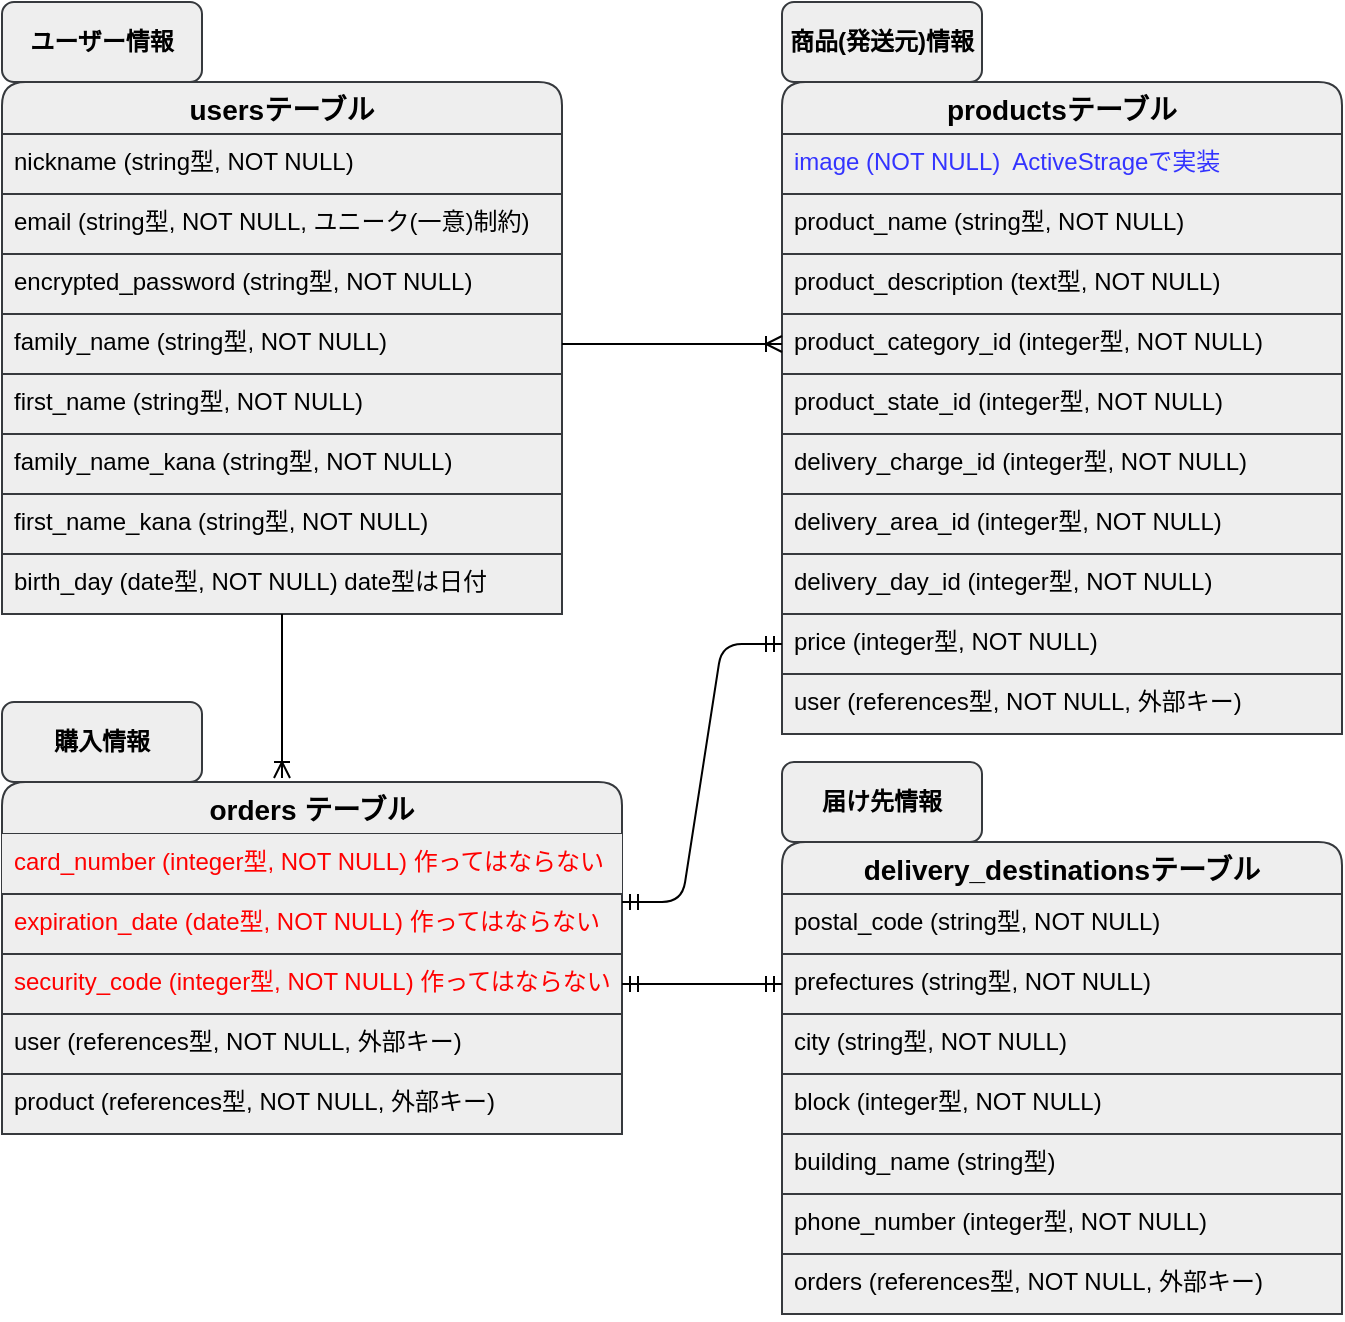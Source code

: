 <mxfile>
    <diagram id="iK9eycRJPg6SYrZd0W95" name="ページ１">
        <mxGraphModel dx="833" dy="555" grid="1" gridSize="10" guides="1" tooltips="1" connect="1" arrows="1" fold="1" page="1" pageScale="1" pageWidth="827" pageHeight="1169" math="0" shadow="0">
            <root>
                <mxCell id="VafTBtpye_XPdqLhDcZI-0"/>
                <mxCell id="VafTBtpye_XPdqLhDcZI-1" parent="VafTBtpye_XPdqLhDcZI-0"/>
                <mxCell id="drJjomzJPlkLiz0vsGmV-22" value="usersテーブル" style="swimlane;fontStyle=1;childLayout=stackLayout;horizontal=1;startSize=26;horizontalStack=0;resizeParent=1;resizeParentMax=0;resizeLast=0;collapsible=1;marginBottom=0;align=center;fontSize=14;rounded=1;labelBackgroundColor=none;fillColor=#eeeeee;strokeColor=#36393d;fontColor=#000000;" parent="VafTBtpye_XPdqLhDcZI-1" vertex="1">
                    <mxGeometry x="30" y="80" width="280" height="266" as="geometry"/>
                </mxCell>
                <mxCell id="drJjomzJPlkLiz0vsGmV-23" value="nickname (string型, NOT NULL)" style="text;strokeColor=#36393d;fillColor=#eeeeee;spacingLeft=4;spacingRight=4;overflow=hidden;rotatable=0;points=[[0,0.5],[1,0.5]];portConstraint=eastwest;fontSize=12;labelBackgroundColor=none;fontColor=#000000;" parent="drJjomzJPlkLiz0vsGmV-22" vertex="1">
                    <mxGeometry y="26" width="280" height="30" as="geometry"/>
                </mxCell>
                <mxCell id="drJjomzJPlkLiz0vsGmV-24" value="email (string型, NOT NULL, ユニーク(一意)制約)" style="text;strokeColor=#36393d;fillColor=#eeeeee;spacingLeft=4;spacingRight=4;overflow=hidden;rotatable=0;points=[[0,0.5],[1,0.5]];portConstraint=eastwest;fontSize=12;fontColor=#000000;" parent="drJjomzJPlkLiz0vsGmV-22" vertex="1">
                    <mxGeometry y="56" width="280" height="30" as="geometry"/>
                </mxCell>
                <mxCell id="drJjomzJPlkLiz0vsGmV-26" value="encrypted_password (string型, NOT NULL)" style="text;strokeColor=#36393d;fillColor=#eeeeee;spacingLeft=4;spacingRight=4;overflow=hidden;rotatable=0;points=[[0,0.5],[1,0.5]];portConstraint=eastwest;fontSize=12;fontColor=#000000;" parent="drJjomzJPlkLiz0vsGmV-22" vertex="1">
                    <mxGeometry y="86" width="280" height="30" as="geometry"/>
                </mxCell>
                <mxCell id="drJjomzJPlkLiz0vsGmV-29" value="family_name (string型, NOT NULL)" style="text;strokeColor=#36393d;fillColor=#eeeeee;spacingLeft=4;spacingRight=4;overflow=hidden;rotatable=0;points=[[0,0.5],[1,0.5]];portConstraint=eastwest;fontSize=12;fontColor=#000000;" parent="drJjomzJPlkLiz0vsGmV-22" vertex="1">
                    <mxGeometry y="116" width="280" height="30" as="geometry"/>
                </mxCell>
                <mxCell id="drJjomzJPlkLiz0vsGmV-30" value="first_name (string型, NOT NULL)" style="text;strokeColor=#36393d;fillColor=#eeeeee;spacingLeft=4;spacingRight=4;overflow=hidden;rotatable=0;points=[[0,0.5],[1,0.5]];portConstraint=eastwest;fontSize=12;fontColor=#000000;" parent="drJjomzJPlkLiz0vsGmV-22" vertex="1">
                    <mxGeometry y="146" width="280" height="30" as="geometry"/>
                </mxCell>
                <mxCell id="drJjomzJPlkLiz0vsGmV-40" value="family_name_kana (string型, NOT NULL)" style="text;strokeColor=#36393d;fillColor=#eeeeee;spacingLeft=4;spacingRight=4;overflow=hidden;rotatable=0;points=[[0,0.5],[1,0.5]];portConstraint=eastwest;fontSize=12;fontColor=#000000;" parent="drJjomzJPlkLiz0vsGmV-22" vertex="1">
                    <mxGeometry y="176" width="280" height="30" as="geometry"/>
                </mxCell>
                <mxCell id="drJjomzJPlkLiz0vsGmV-31" value="first_name_kana (string型, NOT NULL)" style="text;strokeColor=#36393d;fillColor=#eeeeee;spacingLeft=4;spacingRight=4;overflow=hidden;rotatable=0;points=[[0,0.5],[1,0.5]];portConstraint=eastwest;fontSize=12;fontColor=#000000;" parent="drJjomzJPlkLiz0vsGmV-22" vertex="1">
                    <mxGeometry y="206" width="280" height="30" as="geometry"/>
                </mxCell>
                <mxCell id="drJjomzJPlkLiz0vsGmV-41" value="birth_day (date型, NOT NULL) date型は日付" style="text;strokeColor=#36393d;fillColor=#eeeeee;spacingLeft=4;spacingRight=4;overflow=hidden;rotatable=0;points=[[0,0.5],[1,0.5]];portConstraint=eastwest;fontSize=12;fontColor=#000000;glass=0;" parent="drJjomzJPlkLiz0vsGmV-22" vertex="1">
                    <mxGeometry y="236" width="280" height="30" as="geometry"/>
                </mxCell>
                <mxCell id="drJjomzJPlkLiz0vsGmV-43" style="edgeStyle=orthogonalEdgeStyle;rounded=0;orthogonalLoop=1;jettySize=auto;html=1;exitX=1;exitY=0.5;exitDx=0;exitDy=0;" parent="drJjomzJPlkLiz0vsGmV-22" source="drJjomzJPlkLiz0vsGmV-29" target="drJjomzJPlkLiz0vsGmV-29" edge="1">
                    <mxGeometry relative="1" as="geometry"/>
                </mxCell>
                <mxCell id="drJjomzJPlkLiz0vsGmV-46" value="productsテーブル" style="swimlane;fontStyle=1;childLayout=stackLayout;horizontal=1;startSize=26;horizontalStack=0;resizeParent=1;resizeParentMax=0;resizeLast=0;collapsible=1;marginBottom=0;align=center;fontSize=14;rounded=1;labelBackgroundColor=none;fillColor=#eeeeee;strokeColor=#36393d;fontColor=#000000;" parent="VafTBtpye_XPdqLhDcZI-1" vertex="1">
                    <mxGeometry x="420" y="80" width="280" height="326" as="geometry"/>
                </mxCell>
                <mxCell id="drJjomzJPlkLiz0vsGmV-47" value="image (NOT NULL)  ActiveStrageで実装" style="text;strokeColor=#36393d;fillColor=#eeeeee;spacingLeft=4;spacingRight=4;overflow=hidden;rotatable=0;points=[[0,0.5],[1,0.5]];portConstraint=eastwest;fontSize=12;fontColor=#3333FF;" parent="drJjomzJPlkLiz0vsGmV-46" vertex="1">
                    <mxGeometry y="26" width="280" height="30" as="geometry"/>
                </mxCell>
                <mxCell id="drJjomzJPlkLiz0vsGmV-48" value="product_name (string型, NOT NULL)" style="text;strokeColor=#36393d;fillColor=#eeeeee;spacingLeft=4;spacingRight=4;overflow=hidden;rotatable=0;points=[[0,0.5],[1,0.5]];portConstraint=eastwest;fontSize=12;fontColor=#000000;" parent="drJjomzJPlkLiz0vsGmV-46" vertex="1">
                    <mxGeometry y="56" width="280" height="30" as="geometry"/>
                </mxCell>
                <mxCell id="drJjomzJPlkLiz0vsGmV-49" value="product_description (text型, NOT NULL)" style="text;strokeColor=#36393d;fillColor=#eeeeee;spacingLeft=4;spacingRight=4;overflow=hidden;rotatable=0;points=[[0,0.5],[1,0.5]];portConstraint=eastwest;fontSize=12;fontColor=#000000;" parent="drJjomzJPlkLiz0vsGmV-46" vertex="1">
                    <mxGeometry y="86" width="280" height="30" as="geometry"/>
                </mxCell>
                <mxCell id="drJjomzJPlkLiz0vsGmV-50" value="product_category_id (integer型, NOT NULL)" style="text;strokeColor=#36393d;fillColor=#eeeeee;spacingLeft=4;spacingRight=4;overflow=hidden;rotatable=0;points=[[0,0.5],[1,0.5]];portConstraint=eastwest;fontSize=12;labelBackgroundColor=none;fontColor=#000000;" parent="drJjomzJPlkLiz0vsGmV-46" vertex="1">
                    <mxGeometry y="116" width="280" height="30" as="geometry"/>
                </mxCell>
                <mxCell id="drJjomzJPlkLiz0vsGmV-51" value="product_state_id (integer型, NOT NULL)" style="text;strokeColor=#36393d;fillColor=#eeeeee;spacingLeft=4;spacingRight=4;overflow=hidden;rotatable=0;points=[[0,0.5],[1,0.5]];portConstraint=eastwest;fontSize=12;labelBackgroundColor=none;fontColor=#000000;" parent="drJjomzJPlkLiz0vsGmV-46" vertex="1">
                    <mxGeometry y="146" width="280" height="30" as="geometry"/>
                </mxCell>
                <mxCell id="drJjomzJPlkLiz0vsGmV-53" value="delivery_charge_id (integer型, NOT NULL)" style="text;strokeColor=#36393d;fillColor=#eeeeee;spacingLeft=4;spacingRight=4;overflow=hidden;rotatable=0;points=[[0,0.5],[1,0.5]];portConstraint=eastwest;fontSize=12;fontColor=#000000;" parent="drJjomzJPlkLiz0vsGmV-46" vertex="1">
                    <mxGeometry y="176" width="280" height="30" as="geometry"/>
                </mxCell>
                <mxCell id="drJjomzJPlkLiz0vsGmV-52" value="delivery_area_id (integer型, NOT NULL)" style="text;strokeColor=#36393d;fillColor=#eeeeee;spacingLeft=4;spacingRight=4;overflow=hidden;rotatable=0;points=[[0,0.5],[1,0.5]];portConstraint=eastwest;fontSize=12;fontColor=#000000;" parent="drJjomzJPlkLiz0vsGmV-46" vertex="1">
                    <mxGeometry y="206" width="280" height="30" as="geometry"/>
                </mxCell>
                <mxCell id="drJjomzJPlkLiz0vsGmV-54" value="delivery_day_id (integer型, NOT NULL)" style="text;strokeColor=#36393d;fillColor=#eeeeee;spacingLeft=4;spacingRight=4;overflow=hidden;rotatable=0;points=[[0,0.5],[1,0.5]];portConstraint=eastwest;fontSize=12;fontColor=#000000;" parent="drJjomzJPlkLiz0vsGmV-46" vertex="1">
                    <mxGeometry y="236" width="280" height="30" as="geometry"/>
                </mxCell>
                <mxCell id="drJjomzJPlkLiz0vsGmV-55" value="price (integer型, NOT NULL)" style="text;strokeColor=#36393d;fillColor=#eeeeee;spacingLeft=4;spacingRight=4;overflow=hidden;rotatable=0;points=[[0,0.5],[1,0.5]];portConstraint=eastwest;fontSize=12;fontColor=#000000;" parent="drJjomzJPlkLiz0vsGmV-46" vertex="1">
                    <mxGeometry y="266" width="280" height="30" as="geometry"/>
                </mxCell>
                <mxCell id="drJjomzJPlkLiz0vsGmV-58" value="user (references型, NOT NULL, 外部キー)" style="text;strokeColor=#36393d;fillColor=#eeeeee;spacingLeft=4;spacingRight=4;overflow=hidden;rotatable=0;points=[[0,0.5],[1,0.5]];portConstraint=eastwest;fontSize=12;fontColor=#000000;" parent="drJjomzJPlkLiz0vsGmV-46" vertex="1">
                    <mxGeometry y="296" width="280" height="30" as="geometry"/>
                </mxCell>
                <mxCell id="drJjomzJPlkLiz0vsGmV-59" value="orders テーブル" style="swimlane;fontStyle=1;childLayout=stackLayout;horizontal=1;startSize=26;horizontalStack=0;resizeParent=1;resizeParentMax=0;resizeLast=0;collapsible=1;marginBottom=0;align=center;fontSize=14;rounded=1;labelBackgroundColor=none;fillColor=#eeeeee;strokeColor=#36393d;fontColor=#000000;" parent="VafTBtpye_XPdqLhDcZI-1" vertex="1">
                    <mxGeometry x="30" y="430" width="310" height="176" as="geometry"/>
                </mxCell>
                <mxCell id="drJjomzJPlkLiz0vsGmV-60" value="card_number (integer型, NOT NULL) 作ってはならない" style="text;fillColor=#eeeeee;spacingLeft=4;spacingRight=4;overflow=hidden;rotatable=0;points=[[0,0.5],[1,0.5]];portConstraint=eastwest;fontSize=12;labelBorderColor=none;fontColor=#FF0000;" parent="drJjomzJPlkLiz0vsGmV-59" vertex="1">
                    <mxGeometry y="26" width="310" height="30" as="geometry"/>
                </mxCell>
                <mxCell id="drJjomzJPlkLiz0vsGmV-61" value="expiration_date (date型, NOT NULL) 作ってはならない" style="text;strokeColor=#36393d;fillColor=#eeeeee;spacingLeft=4;spacingRight=4;overflow=hidden;rotatable=0;points=[[0,0.5],[1,0.5]];portConstraint=eastwest;fontSize=12;fontColor=#FF0000;" parent="drJjomzJPlkLiz0vsGmV-59" vertex="1">
                    <mxGeometry y="56" width="310" height="30" as="geometry"/>
                </mxCell>
                <mxCell id="drJjomzJPlkLiz0vsGmV-62" value="security_code (integer型, NOT NULL) 作ってはならない" style="text;strokeColor=#36393d;fillColor=#eeeeee;spacingLeft=4;spacingRight=4;overflow=hidden;rotatable=0;points=[[0,0.5],[1,0.5]];portConstraint=eastwest;fontSize=12;fontColor=#FF0000;" parent="drJjomzJPlkLiz0vsGmV-59" vertex="1">
                    <mxGeometry y="86" width="310" height="30" as="geometry"/>
                </mxCell>
                <mxCell id="drJjomzJPlkLiz0vsGmV-64" value="user (references型, NOT NULL, 外部キー)" style="text;strokeColor=#36393d;fillColor=#eeeeee;spacingLeft=4;spacingRight=4;overflow=hidden;rotatable=0;points=[[0,0.5],[1,0.5]];portConstraint=eastwest;fontSize=12;fontColor=#000000;" parent="drJjomzJPlkLiz0vsGmV-59" vertex="1">
                    <mxGeometry y="116" width="310" height="30" as="geometry"/>
                </mxCell>
                <mxCell id="drJjomzJPlkLiz0vsGmV-65" style="edgeStyle=orthogonalEdgeStyle;rounded=0;orthogonalLoop=1;jettySize=auto;html=1;exitX=1;exitY=0.5;exitDx=0;exitDy=0;" parent="drJjomzJPlkLiz0vsGmV-59" source="drJjomzJPlkLiz0vsGmV-61" target="drJjomzJPlkLiz0vsGmV-61" edge="1">
                    <mxGeometry relative="1" as="geometry"/>
                </mxCell>
                <mxCell id="drJjomzJPlkLiz0vsGmV-101" value="product (references型, NOT NULL, 外部キー)" style="text;strokeColor=#36393d;fillColor=#eeeeee;spacingLeft=4;spacingRight=4;overflow=hidden;rotatable=0;points=[[0,0.5],[1,0.5]];portConstraint=eastwest;fontSize=12;fontColor=#000000;" parent="drJjomzJPlkLiz0vsGmV-59" vertex="1">
                    <mxGeometry y="146" width="310" height="30" as="geometry"/>
                </mxCell>
                <mxCell id="drJjomzJPlkLiz0vsGmV-66" value="delivery_destinationsテーブル" style="swimlane;fontStyle=1;childLayout=stackLayout;horizontal=1;startSize=26;horizontalStack=0;resizeParent=1;resizeParentMax=0;resizeLast=0;collapsible=1;marginBottom=0;align=center;fontSize=14;rounded=1;labelBackgroundColor=none;fillColor=#eeeeee;strokeColor=#36393d;fontColor=#000000;" parent="VafTBtpye_XPdqLhDcZI-1" vertex="1">
                    <mxGeometry x="420" y="460" width="280" height="236" as="geometry"/>
                </mxCell>
                <mxCell id="drJjomzJPlkLiz0vsGmV-67" value="postal_code (string型, NOT NULL)" style="text;strokeColor=#36393d;fillColor=#eeeeee;spacingLeft=4;spacingRight=4;overflow=hidden;rotatable=0;points=[[0,0.5],[1,0.5]];portConstraint=eastwest;fontSize=12;fontColor=#000000;" parent="drJjomzJPlkLiz0vsGmV-66" vertex="1">
                    <mxGeometry y="26" width="280" height="30" as="geometry"/>
                </mxCell>
                <mxCell id="drJjomzJPlkLiz0vsGmV-68" value="prefectures (string型, NOT NULL)" style="text;strokeColor=#36393d;fillColor=#eeeeee;spacingLeft=4;spacingRight=4;overflow=hidden;rotatable=0;points=[[0,0.5],[1,0.5]];portConstraint=eastwest;fontSize=12;fontColor=#000000;" parent="drJjomzJPlkLiz0vsGmV-66" vertex="1">
                    <mxGeometry y="56" width="280" height="30" as="geometry"/>
                </mxCell>
                <mxCell id="drJjomzJPlkLiz0vsGmV-69" value="city (string型, NOT NULL)" style="text;strokeColor=#36393d;fillColor=#eeeeee;spacingLeft=4;spacingRight=4;overflow=hidden;rotatable=0;points=[[0,0.5],[1,0.5]];portConstraint=eastwest;fontSize=12;fontColor=#000000;" parent="drJjomzJPlkLiz0vsGmV-66" vertex="1">
                    <mxGeometry y="86" width="280" height="30" as="geometry"/>
                </mxCell>
                <mxCell id="drJjomzJPlkLiz0vsGmV-96" value="block (integer型, NOT NULL)" style="text;strokeColor=#36393d;fillColor=#eeeeee;spacingLeft=4;spacingRight=4;overflow=hidden;rotatable=0;points=[[0,0.5],[1,0.5]];portConstraint=eastwest;fontSize=12;fontColor=#000000;" parent="drJjomzJPlkLiz0vsGmV-66" vertex="1">
                    <mxGeometry y="116" width="280" height="30" as="geometry"/>
                </mxCell>
                <mxCell id="drJjomzJPlkLiz0vsGmV-97" value="building_name (string型)" style="text;strokeColor=#36393d;fillColor=#eeeeee;spacingLeft=4;spacingRight=4;overflow=hidden;rotatable=0;points=[[0,0.5],[1,0.5]];portConstraint=eastwest;fontSize=12;fontColor=#000000;" parent="drJjomzJPlkLiz0vsGmV-66" vertex="1">
                    <mxGeometry y="146" width="280" height="30" as="geometry"/>
                </mxCell>
                <mxCell id="drJjomzJPlkLiz0vsGmV-98" value="phone_number (integer型, NOT NULL)" style="text;strokeColor=#36393d;fillColor=#eeeeee;spacingLeft=4;spacingRight=4;overflow=hidden;rotatable=0;points=[[0,0.5],[1,0.5]];portConstraint=eastwest;fontSize=12;fontColor=#000000;" parent="drJjomzJPlkLiz0vsGmV-66" vertex="1">
                    <mxGeometry y="176" width="280" height="30" as="geometry"/>
                </mxCell>
                <mxCell id="1" value="orders (references型, NOT NULL, 外部キー)" style="text;strokeColor=#36393d;fillColor=#eeeeee;spacingLeft=4;spacingRight=4;overflow=hidden;rotatable=0;points=[[0,0.5],[1,0.5]];portConstraint=eastwest;fontSize=12;fontColor=#000000;" vertex="1" parent="drJjomzJPlkLiz0vsGmV-66">
                    <mxGeometry y="206" width="280" height="30" as="geometry"/>
                </mxCell>
                <mxCell id="drJjomzJPlkLiz0vsGmV-82" value="" style="endArrow=none;html=1;rounded=0;fontColor=#000000;entryX=0.5;entryY=1;entryDx=0;entryDy=0;startArrow=ERoneToMany;startFill=0;" parent="VafTBtpye_XPdqLhDcZI-1" target="drJjomzJPlkLiz0vsGmV-22" edge="1">
                    <mxGeometry relative="1" as="geometry">
                        <mxPoint x="170" y="428" as="sourcePoint"/>
                        <mxPoint x="340" y="360" as="targetPoint"/>
                    </mxGeometry>
                </mxCell>
                <mxCell id="drJjomzJPlkLiz0vsGmV-87" value="ユーザー情報" style="whiteSpace=wrap;html=1;align=center;rounded=1;glass=0;labelBackgroundColor=none;strokeColor=#36393d;fillColor=#eeeeee;fontColor=#000000;fontStyle=1" parent="VafTBtpye_XPdqLhDcZI-1" vertex="1">
                    <mxGeometry x="30" y="40" width="100" height="40" as="geometry"/>
                </mxCell>
                <mxCell id="drJjomzJPlkLiz0vsGmV-88" value="商品(発送元)情報" style="whiteSpace=wrap;html=1;align=center;rounded=1;glass=0;labelBackgroundColor=none;strokeColor=#36393d;fillColor=#eeeeee;fontColor=#000000;fontStyle=1" parent="VafTBtpye_XPdqLhDcZI-1" vertex="1">
                    <mxGeometry x="420" y="40" width="100" height="40" as="geometry"/>
                </mxCell>
                <mxCell id="drJjomzJPlkLiz0vsGmV-89" value="購入情報" style="whiteSpace=wrap;html=1;align=center;rounded=1;glass=0;labelBackgroundColor=none;strokeColor=#36393d;fillColor=#eeeeee;fontColor=#000000;fontStyle=1" parent="VafTBtpye_XPdqLhDcZI-1" vertex="1">
                    <mxGeometry x="30" y="390" width="100" height="40" as="geometry"/>
                </mxCell>
                <mxCell id="drJjomzJPlkLiz0vsGmV-90" value="届け先情報" style="whiteSpace=wrap;html=1;align=center;rounded=1;glass=0;labelBackgroundColor=none;strokeColor=#36393d;fillColor=#eeeeee;fontColor=#000000;fontStyle=1" parent="VafTBtpye_XPdqLhDcZI-1" vertex="1">
                    <mxGeometry x="420" y="420" width="100" height="40" as="geometry"/>
                </mxCell>
                <mxCell id="drJjomzJPlkLiz0vsGmV-94" value="" style="edgeStyle=entityRelationEdgeStyle;fontSize=12;html=1;endArrow=ERoneToMany;fontColor=#000000;entryX=0;entryY=0.5;entryDx=0;entryDy=0;exitX=1;exitY=0.5;exitDx=0;exitDy=0;" parent="VafTBtpye_XPdqLhDcZI-1" source="drJjomzJPlkLiz0vsGmV-29" target="drJjomzJPlkLiz0vsGmV-50" edge="1">
                    <mxGeometry width="100" height="100" relative="1" as="geometry">
                        <mxPoint x="310" y="278" as="sourcePoint"/>
                        <mxPoint x="410" y="178" as="targetPoint"/>
                    </mxGeometry>
                </mxCell>
                <mxCell id="drJjomzJPlkLiz0vsGmV-95" value="" style="edgeStyle=entityRelationEdgeStyle;fontSize=12;html=1;endArrow=ERmandOne;startArrow=ERmandOne;fontColor=#000000;entryX=0;entryY=0.5;entryDx=0;entryDy=0;" parent="VafTBtpye_XPdqLhDcZI-1" target="drJjomzJPlkLiz0vsGmV-55" edge="1">
                    <mxGeometry width="100" height="100" relative="1" as="geometry">
                        <mxPoint x="340" y="490" as="sourcePoint"/>
                        <mxPoint x="410" y="390" as="targetPoint"/>
                    </mxGeometry>
                </mxCell>
                <mxCell id="0" value="" style="edgeStyle=entityRelationEdgeStyle;fontSize=12;html=1;endArrow=ERmandOne;startArrow=ERmandOne;fontColor=#000000;exitX=1;exitY=0.5;exitDx=0;exitDy=0;" edge="1" parent="VafTBtpye_XPdqLhDcZI-1" source="drJjomzJPlkLiz0vsGmV-62">
                    <mxGeometry width="100" height="100" relative="1" as="geometry">
                        <mxPoint x="340" y="539" as="sourcePoint"/>
                        <mxPoint x="420" y="531" as="targetPoint"/>
                    </mxGeometry>
                </mxCell>
            </root>
        </mxGraphModel>
    </diagram>
</mxfile>